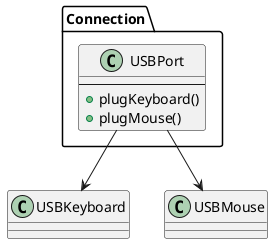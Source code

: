 @startuml

Package Connection {

  class USBPort {
  --
  + plugKeyboard()
  + plugMouse()
  }
}

class USBKeyboard {
  
}
class USBMouse {

}

USBPort --> USBKeyboard
USBPort --> USBMouse

@enduml